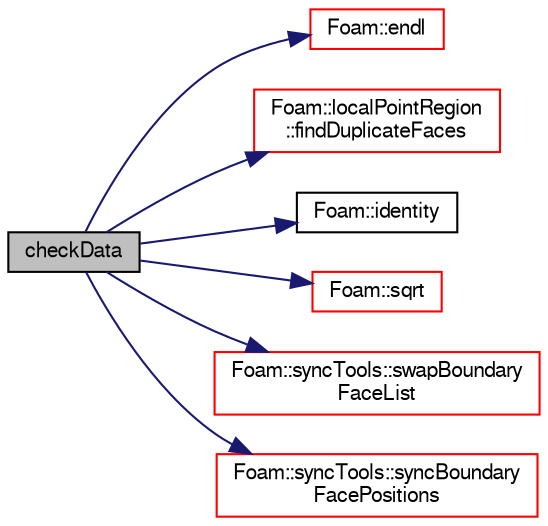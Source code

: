 digraph "checkData"
{
  bgcolor="transparent";
  edge [fontname="FreeSans",fontsize="10",labelfontname="FreeSans",labelfontsize="10"];
  node [fontname="FreeSans",fontsize="10",shape=record];
  rankdir="LR";
  Node15372 [label="checkData",height=0.2,width=0.4,color="black", fillcolor="grey75", style="filled", fontcolor="black"];
  Node15372 -> Node15373 [color="midnightblue",fontsize="10",style="solid",fontname="FreeSans"];
  Node15373 [label="Foam::endl",height=0.2,width=0.4,color="red",URL="$a21124.html#a2db8fe02a0d3909e9351bb4275b23ce4",tooltip="Add newline and flush stream. "];
  Node15372 -> Node15375 [color="midnightblue",fontsize="10",style="solid",fontname="FreeSans"];
  Node15375 [label="Foam::localPointRegion\l::findDuplicateFaces",height=0.2,width=0.4,color="red",URL="$a25198.html#a6a37b082fe46b394cc065a8dfa76f62c",tooltip="Helper routine to find baffles (two boundary faces using the. "];
  Node15372 -> Node15421 [color="midnightblue",fontsize="10",style="solid",fontname="FreeSans"];
  Node15421 [label="Foam::identity",height=0.2,width=0.4,color="black",URL="$a21124.html#a36af96cb841435845fffb4fe69208490",tooltip="Create identity map (map[i] == i) of given length. "];
  Node15372 -> Node15462 [color="midnightblue",fontsize="10",style="solid",fontname="FreeSans"];
  Node15462 [label="Foam::sqrt",height=0.2,width=0.4,color="red",URL="$a21124.html#a8616bd62eebf2342a80222fecb1bda71"];
  Node15372 -> Node15463 [color="midnightblue",fontsize="10",style="solid",fontname="FreeSans"];
  Node15463 [label="Foam::syncTools::swapBoundary\lFaceList",height=0.2,width=0.4,color="red",URL="$a27502.html#a30e4f2ce2c2399c35f5d674bdb7c07fd",tooltip="Swap coupled boundary face values. "];
  Node15372 -> Node15765 [color="midnightblue",fontsize="10",style="solid",fontname="FreeSans"];
  Node15765 [label="Foam::syncTools::syncBoundary\lFacePositions",height=0.2,width=0.4,color="red",URL="$a27502.html#a6df81b2bf1cb57d5a6ccc1d8d26b711c",tooltip="Synchronize locations on boundary faces only. "];
}
